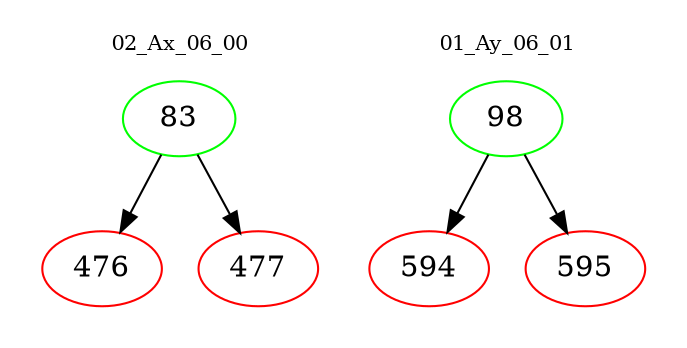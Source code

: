 digraph{
subgraph cluster_0 {
color = white
label = "02_Ax_06_00";
fontsize=10;
T0_83 [label="83", color="green"]
T0_83 -> T0_476 [color="black"]
T0_476 [label="476", color="red"]
T0_83 -> T0_477 [color="black"]
T0_477 [label="477", color="red"]
}
subgraph cluster_1 {
color = white
label = "01_Ay_06_01";
fontsize=10;
T1_98 [label="98", color="green"]
T1_98 -> T1_594 [color="black"]
T1_594 [label="594", color="red"]
T1_98 -> T1_595 [color="black"]
T1_595 [label="595", color="red"]
}
}
